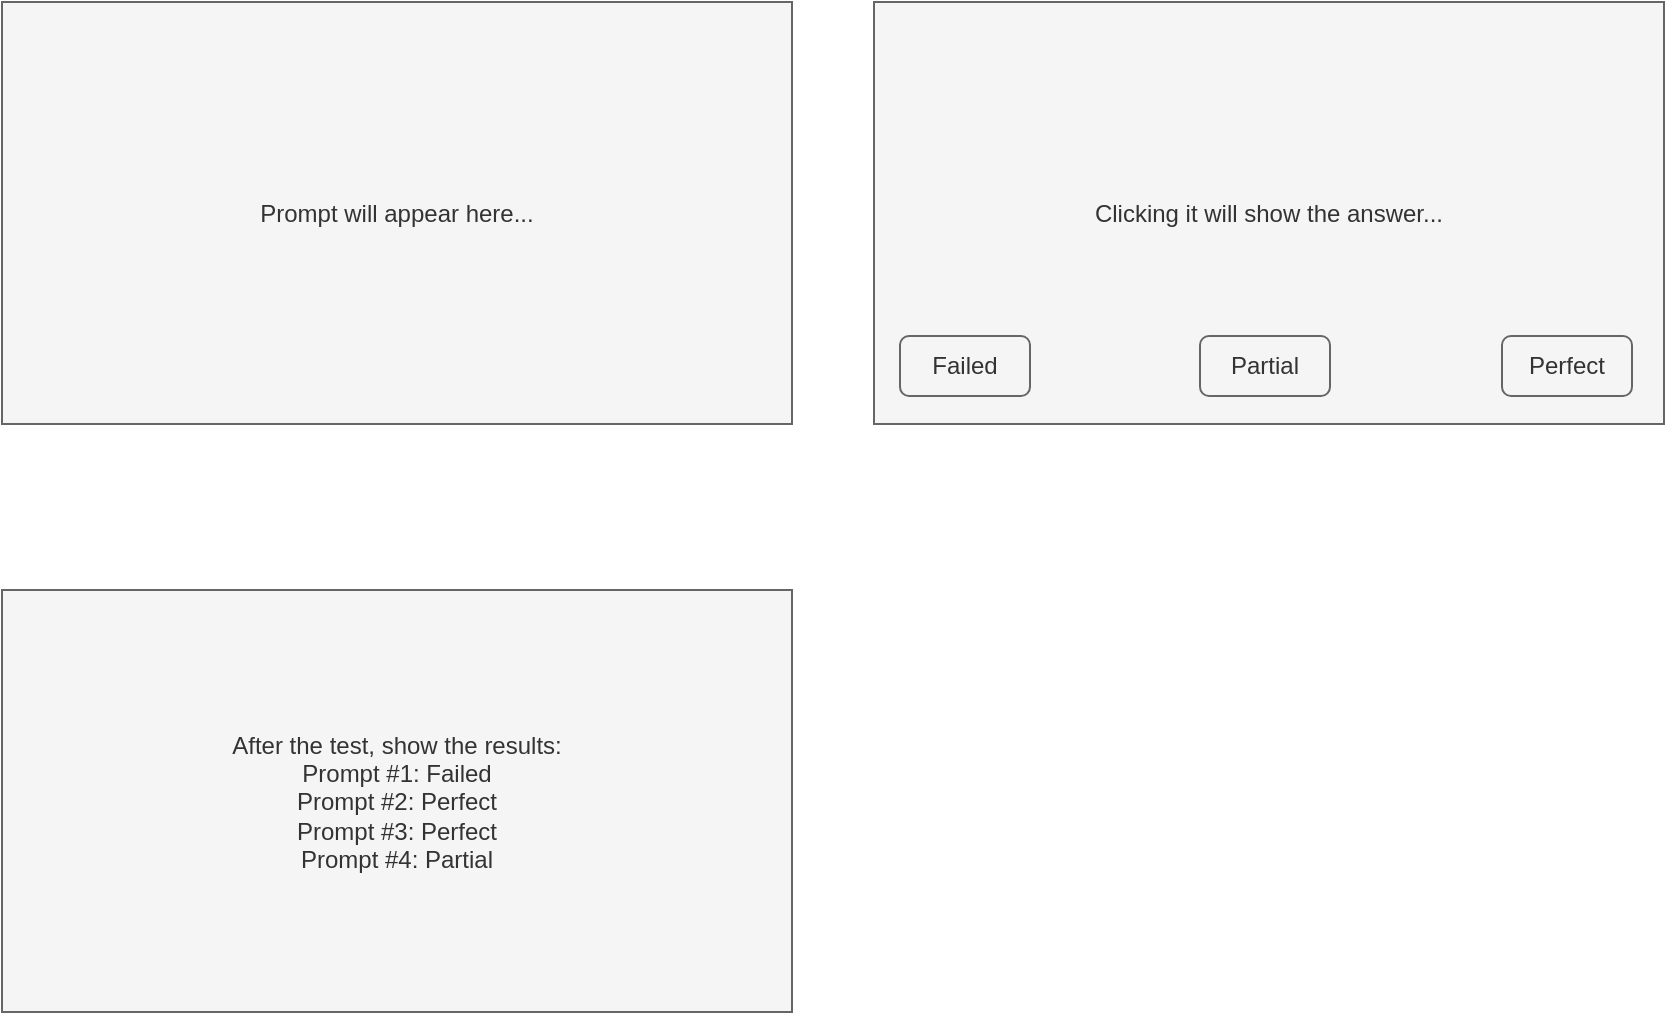 <mxfile>
    <diagram id="quXs2qopi8QhNGKc_SdV" name="Page-1">
        <mxGraphModel dx="1144" dy="787" grid="0" gridSize="10" guides="1" tooltips="1" connect="1" arrows="1" fold="1" page="1" pageScale="1" pageWidth="850" pageHeight="1100" background="#ffffff" math="0" shadow="0">
            <root>
                <mxCell id="0"/>
                <mxCell id="1" parent="0"/>
                <mxCell id="2" value="Prompt will appear here..." style="rounded=0;whiteSpace=wrap;html=1;fillColor=#f5f5f5;fontColor=#333333;strokeColor=#666666;" vertex="1" parent="1">
                    <mxGeometry x="8" y="24" width="395" height="211" as="geometry"/>
                </mxCell>
                <mxCell id="3" value="Clicking it will show the answer..." style="rounded=0;whiteSpace=wrap;html=1;fillColor=#f5f5f5;fontColor=#333333;strokeColor=#666666;" vertex="1" parent="1">
                    <mxGeometry x="444" y="24" width="395" height="211" as="geometry"/>
                </mxCell>
                <mxCell id="5" value="Perfect" style="rounded=1;whiteSpace=wrap;html=1;fillColor=#f5f5f5;fontColor=#333333;strokeColor=#666666;" vertex="1" parent="1">
                    <mxGeometry x="758" y="191" width="65" height="30" as="geometry"/>
                </mxCell>
                <mxCell id="7" value="Partial" style="rounded=1;whiteSpace=wrap;html=1;fillColor=#f5f5f5;fontColor=#333333;strokeColor=#666666;" vertex="1" parent="1">
                    <mxGeometry x="607" y="191" width="65" height="30" as="geometry"/>
                </mxCell>
                <mxCell id="8" value="Failed" style="rounded=1;whiteSpace=wrap;html=1;fillColor=#f5f5f5;fontColor=#333333;strokeColor=#666666;" vertex="1" parent="1">
                    <mxGeometry x="457" y="191" width="65" height="30" as="geometry"/>
                </mxCell>
                <mxCell id="10" value="After the test, show the results:&lt;br&gt;Prompt #1: Failed&lt;br&gt;Prompt #2: Perfect&lt;br&gt;Prompt #3: Perfect&lt;br&gt;Prompt #4: Partial" style="rounded=0;whiteSpace=wrap;html=1;fillColor=#f5f5f5;fontColor=#333333;strokeColor=#666666;" vertex="1" parent="1">
                    <mxGeometry x="8" y="318" width="395" height="211" as="geometry"/>
                </mxCell>
            </root>
        </mxGraphModel>
    </diagram>
</mxfile>